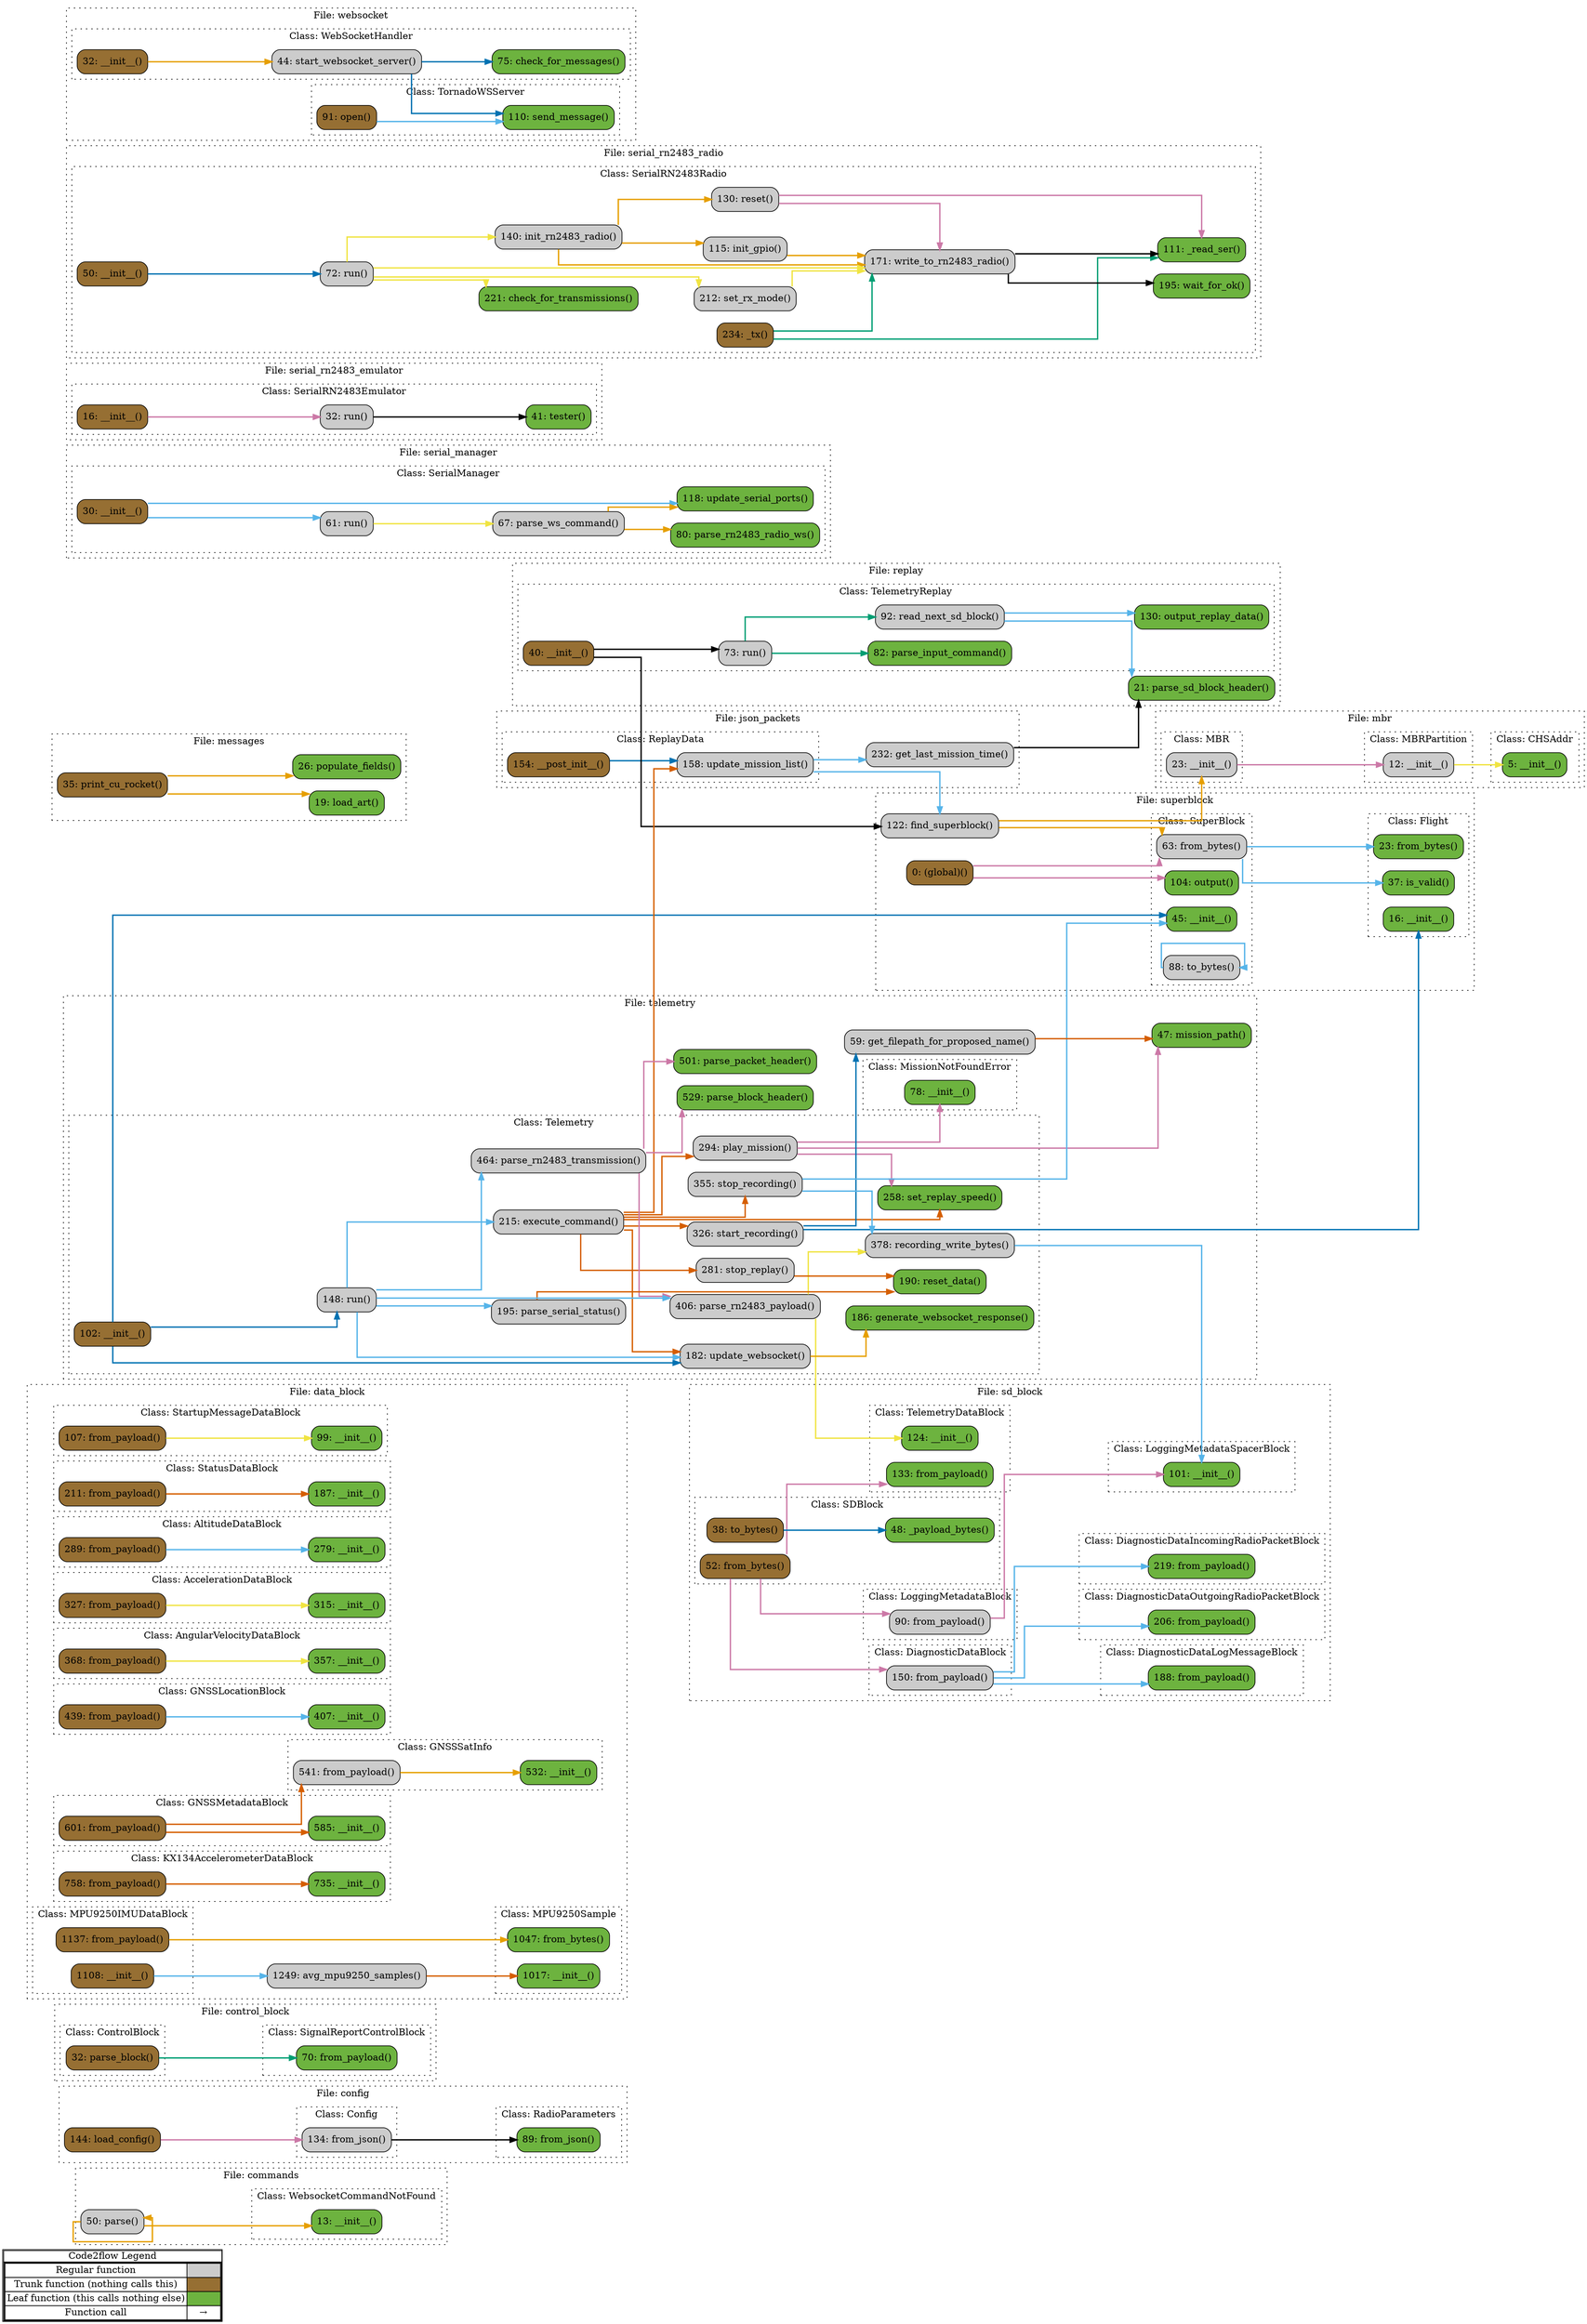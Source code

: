 digraph G {
concentrate=true;
splines="ortho";
rankdir="LR";
subgraph legend{
    rank = min;
    label = "legend";
    Legend [shape=none, margin=0, label = <
        <table cellspacing="0" cellpadding="0" border="1"><tr><td>Code2flow Legend</td></tr><tr><td>
        <table cellspacing="0">
        <tr><td>Regular function</td><td width="50px" bgcolor='#cccccc'></td></tr>
        <tr><td>Trunk function (nothing calls this)</td><td bgcolor='#966F33'></td></tr>
        <tr><td>Leaf function (this calls nothing else)</td><td bgcolor='#6db33f'></td></tr>
        <tr><td>Function call</td><td><font color='black'>&#8594;</font></td></tr>
        </table></td></tr></table>
        >];
}node_a41ce192 [label="13: __init__()" name="commands::WebsocketCommandNotFound.__init__" shape="rect" style="rounded,filled" fillcolor="#6db33f" ];
node_48982909 [label="50: parse()" name="commands::parse" shape="rect" style="rounded,filled" fillcolor="#cccccc" ];
node_32825470 [label="134: from_json()" name="config::Config.from_json" shape="rect" style="rounded,filled" fillcolor="#cccccc" ];
node_0f0449f1 [label="89: from_json()" name="config::RadioParameters.from_json" shape="rect" style="rounded,filled" fillcolor="#6db33f" ];
node_d4aa8817 [label="144: load_config()" name="config::load_config" shape="rect" style="rounded,filled" fillcolor="#966F33" ];
node_eca3792b [label="32: parse_block()" name="control_block::ControlBlock.parse_block" shape="rect" style="rounded,filled" fillcolor="#966F33" ];
node_189b624d [label="70: from_payload()" name="control_block::SignalReportControlBlock.from_payload" shape="rect" style="rounded,filled" fillcolor="#6db33f" ];
node_dc6a2afd [label="315: __init__()" name="data_block::AccelerationDataBlock.__init__" shape="rect" style="rounded,filled" fillcolor="#6db33f" ];
node_09bcab64 [label="327: from_payload()" name="data_block::AccelerationDataBlock.from_payload" shape="rect" style="rounded,filled" fillcolor="#966F33" ];
node_8764c6be [label="279: __init__()" name="data_block::AltitudeDataBlock.__init__" shape="rect" style="rounded,filled" fillcolor="#6db33f" ];
node_2fac1ad2 [label="289: from_payload()" name="data_block::AltitudeDataBlock.from_payload" shape="rect" style="rounded,filled" fillcolor="#966F33" ];
node_1c2636ec [label="357: __init__()" name="data_block::AngularVelocityDataBlock.__init__" shape="rect" style="rounded,filled" fillcolor="#6db33f" ];
node_9ec2c2ac [label="368: from_payload()" name="data_block::AngularVelocityDataBlock.from_payload" shape="rect" style="rounded,filled" fillcolor="#966F33" ];
node_a50153af [label="407: __init__()" name="data_block::GNSSLocationBlock.__init__" shape="rect" style="rounded,filled" fillcolor="#6db33f" ];
node_7c411592 [label="439: from_payload()" name="data_block::GNSSLocationBlock.from_payload" shape="rect" style="rounded,filled" fillcolor="#966F33" ];
node_e360e046 [label="585: __init__()" name="data_block::GNSSMetadataBlock.__init__" shape="rect" style="rounded,filled" fillcolor="#6db33f" ];
node_5b34be4e [label="601: from_payload()" name="data_block::GNSSMetadataBlock.from_payload" shape="rect" style="rounded,filled" fillcolor="#966F33" ];
node_276098ab [label="532: __init__()" name="data_block::GNSSSatInfo.__init__" shape="rect" style="rounded,filled" fillcolor="#6db33f" ];
node_88ef1681 [label="541: from_payload()" name="data_block::GNSSSatInfo.from_payload" shape="rect" style="rounded,filled" fillcolor="#cccccc" ];
node_1909e729 [label="735: __init__()" name="data_block::KX134AccelerometerDataBlock.__init__" shape="rect" style="rounded,filled" fillcolor="#6db33f" ];
node_0283cc46 [label="758: from_payload()" name="data_block::KX134AccelerometerDataBlock.from_payload" shape="rect" style="rounded,filled" fillcolor="#966F33" ];
node_176b2e0a [label="1108: __init__()" name="data_block::MPU9250IMUDataBlock.__init__" shape="rect" style="rounded,filled" fillcolor="#966F33" ];
node_a1f39af1 [label="1137: from_payload()" name="data_block::MPU9250IMUDataBlock.from_payload" shape="rect" style="rounded,filled" fillcolor="#966F33" ];
node_2a46d055 [label="1017: __init__()" name="data_block::MPU9250Sample.__init__" shape="rect" style="rounded,filled" fillcolor="#6db33f" ];
node_20e071ab [label="1047: from_bytes()" name="data_block::MPU9250Sample.from_bytes" shape="rect" style="rounded,filled" fillcolor="#6db33f" ];
node_69dd8215 [label="99: __init__()" name="data_block::StartupMessageDataBlock.__init__" shape="rect" style="rounded,filled" fillcolor="#6db33f" ];
node_6f79bc74 [label="107: from_payload()" name="data_block::StartupMessageDataBlock.from_payload" shape="rect" style="rounded,filled" fillcolor="#966F33" ];
node_10eba3d0 [label="187: __init__()" name="data_block::StatusDataBlock.__init__" shape="rect" style="rounded,filled" fillcolor="#6db33f" ];
node_d4d1c53e [label="211: from_payload()" name="data_block::StatusDataBlock.from_payload" shape="rect" style="rounded,filled" fillcolor="#966F33" ];
node_4db048be [label="1249: avg_mpu9250_samples()" name="data_block::avg_mpu9250_samples" shape="rect" style="rounded,filled" fillcolor="#cccccc" ];
node_de9462fd [label="154: __post_init__()" name="json_packets::ReplayData.__post_init__" shape="rect" style="rounded,filled" fillcolor="#966F33" ];
node_773d9aca [label="158: update_mission_list()" name="json_packets::ReplayData.update_mission_list" shape="rect" style="rounded,filled" fillcolor="#cccccc" ];
node_79922860 [label="232: get_last_mission_time()" name="json_packets::get_last_mission_time" shape="rect" style="rounded,filled" fillcolor="#cccccc" ];
node_620652b0 [label="5: __init__()" name="mbr::CHSAddr.__init__" shape="rect" style="rounded,filled" fillcolor="#6db33f" ];
node_54966ee7 [label="23: __init__()" name="mbr::MBR.__init__" shape="rect" style="rounded,filled" fillcolor="#cccccc" ];
node_36bad52c [label="12: __init__()" name="mbr::MBRPartition.__init__" shape="rect" style="rounded,filled" fillcolor="#cccccc" ];
node_32f0ee99 [label="19: load_art()" name="messages::load_art" shape="rect" style="rounded,filled" fillcolor="#6db33f" ];
node_3a188d8e [label="26: populate_fields()" name="messages::populate_fields" shape="rect" style="rounded,filled" fillcolor="#6db33f" ];
node_33d98769 [label="35: print_cu_rocket()" name="messages::print_cu_rocket" shape="rect" style="rounded,filled" fillcolor="#966F33" ];
node_d681b6b0 [label="40: __init__()" name="replay::TelemetryReplay.__init__" shape="rect" style="rounded,filled" fillcolor="#966F33" ];
node_16637ea7 [label="130: output_replay_data()" name="replay::TelemetryReplay.output_replay_data" shape="rect" style="rounded,filled" fillcolor="#6db33f" ];
node_cd1e5963 [label="82: parse_input_command()" name="replay::TelemetryReplay.parse_input_command" shape="rect" style="rounded,filled" fillcolor="#6db33f" ];
node_1cb02d8a [label="92: read_next_sd_block()" name="replay::TelemetryReplay.read_next_sd_block" shape="rect" style="rounded,filled" fillcolor="#cccccc" ];
node_5ebc534b [label="73: run()" name="replay::TelemetryReplay.run" shape="rect" style="rounded,filled" fillcolor="#cccccc" ];
node_ca51b37e [label="21: parse_sd_block_header()" name="replay::parse_sd_block_header" shape="rect" style="rounded,filled" fillcolor="#6db33f" ];
node_fee8d5ba [label="150: from_payload()" name="sd_block::DiagnosticDataBlock.from_payload" shape="rect" style="rounded,filled" fillcolor="#cccccc" ];
node_a3601683 [label="219: from_payload()" name="sd_block::DiagnosticDataIncomingRadioPacketBlock.from_payload" shape="rect" style="rounded,filled" fillcolor="#6db33f" ];
node_a9411cd3 [label="188: from_payload()" name="sd_block::DiagnosticDataLogMessageBlock.from_payload" shape="rect" style="rounded,filled" fillcolor="#6db33f" ];
node_d7c50d4a [label="206: from_payload()" name="sd_block::DiagnosticDataOutgoingRadioPacketBlock.from_payload" shape="rect" style="rounded,filled" fillcolor="#6db33f" ];
node_7c5a81ff [label="90: from_payload()" name="sd_block::LoggingMetadataBlock.from_payload" shape="rect" style="rounded,filled" fillcolor="#cccccc" ];
node_661e8dad [label="101: __init__()" name="sd_block::LoggingMetadataSpacerBlock.__init__" shape="rect" style="rounded,filled" fillcolor="#6db33f" ];
node_f8e6d54e [label="48: _payload_bytes()" name="sd_block::SDBlock._payload_bytes" shape="rect" style="rounded,filled" fillcolor="#6db33f" ];
node_3deecbd7 [label="52: from_bytes()" name="sd_block::SDBlock.from_bytes" shape="rect" style="rounded,filled" fillcolor="#966F33" ];
node_044b74b5 [label="38: to_bytes()" name="sd_block::SDBlock.to_bytes" shape="rect" style="rounded,filled" fillcolor="#966F33" ];
node_ae3ef911 [label="124: __init__()" name="sd_block::TelemetryDataBlock.__init__" shape="rect" style="rounded,filled" fillcolor="#6db33f" ];
node_7656adf6 [label="133: from_payload()" name="sd_block::TelemetryDataBlock.from_payload" shape="rect" style="rounded,filled" fillcolor="#6db33f" ];
node_8d894b6a [label="30: __init__()" name="serial_manager::SerialManager.__init__" shape="rect" style="rounded,filled" fillcolor="#966F33" ];
node_49b440b7 [label="80: parse_rn2483_radio_ws()" name="serial_manager::SerialManager.parse_rn2483_radio_ws" shape="rect" style="rounded,filled" fillcolor="#6db33f" ];
node_539a9169 [label="67: parse_ws_command()" name="serial_manager::SerialManager.parse_ws_command" shape="rect" style="rounded,filled" fillcolor="#cccccc" ];
node_84e6bd84 [label="61: run()" name="serial_manager::SerialManager.run" shape="rect" style="rounded,filled" fillcolor="#cccccc" ];
node_6cb4f755 [label="118: update_serial_ports()" name="serial_manager::SerialManager.update_serial_ports" shape="rect" style="rounded,filled" fillcolor="#6db33f" ];
node_09323647 [label="16: __init__()" name="serial_rn2483_emulator::SerialRN2483Emulator.__init__" shape="rect" style="rounded,filled" fillcolor="#966F33" ];
node_00d595b0 [label="32: run()" name="serial_rn2483_emulator::SerialRN2483Emulator.run" shape="rect" style="rounded,filled" fillcolor="#cccccc" ];
node_cac5a987 [label="41: tester()" name="serial_rn2483_emulator::SerialRN2483Emulator.tester" shape="rect" style="rounded,filled" fillcolor="#6db33f" ];
node_71793f15 [label="50: __init__()" name="serial_rn2483_radio::SerialRN2483Radio.__init__" shape="rect" style="rounded,filled" fillcolor="#966F33" ];
node_4cf3cdee [label="111: _read_ser()" name="serial_rn2483_radio::SerialRN2483Radio._read_ser" shape="rect" style="rounded,filled" fillcolor="#6db33f" ];
node_0afce143 [label="234: _tx()" name="serial_rn2483_radio::SerialRN2483Radio._tx" shape="rect" style="rounded,filled" fillcolor="#966F33" ];
node_bc980b2f [label="221: check_for_transmissions()" name="serial_rn2483_radio::SerialRN2483Radio.check_for_transmissions" shape="rect" style="rounded,filled" fillcolor="#6db33f" ];
node_f8a7dec9 [label="115: init_gpio()" name="serial_rn2483_radio::SerialRN2483Radio.init_gpio" shape="rect" style="rounded,filled" fillcolor="#cccccc" ];
node_49745b01 [label="140: init_rn2483_radio()" name="serial_rn2483_radio::SerialRN2483Radio.init_rn2483_radio" shape="rect" style="rounded,filled" fillcolor="#cccccc" ];
node_a2985aef [label="130: reset()" name="serial_rn2483_radio::SerialRN2483Radio.reset" shape="rect" style="rounded,filled" fillcolor="#cccccc" ];
node_cf3cfb74 [label="72: run()" name="serial_rn2483_radio::SerialRN2483Radio.run" shape="rect" style="rounded,filled" fillcolor="#cccccc" ];
node_89f60e14 [label="212: set_rx_mode()" name="serial_rn2483_radio::SerialRN2483Radio.set_rx_mode" shape="rect" style="rounded,filled" fillcolor="#cccccc" ];
node_70cca153 [label="195: wait_for_ok()" name="serial_rn2483_radio::SerialRN2483Radio.wait_for_ok" shape="rect" style="rounded,filled" fillcolor="#6db33f" ];
node_6ca7a398 [label="171: write_to_rn2483_radio()" name="serial_rn2483_radio::SerialRN2483Radio.write_to_rn2483_radio" shape="rect" style="rounded,filled" fillcolor="#cccccc" ];
node_5c4ab74f [label="0: (global)()" name="superblock::(global)" shape="rect" style="rounded,filled" fillcolor="#966F33" ];
node_663dcf10 [label="16: __init__()" name="superblock::Flight.__init__" shape="rect" style="rounded,filled" fillcolor="#6db33f" ];
node_1ca4b8e1 [label="23: from_bytes()" name="superblock::Flight.from_bytes" shape="rect" style="rounded,filled" fillcolor="#6db33f" ];
node_ae3004e6 [label="37: is_valid()" name="superblock::Flight.is_valid" shape="rect" style="rounded,filled" fillcolor="#6db33f" ];
node_1e4527e4 [label="45: __init__()" name="superblock::SuperBlock.__init__" shape="rect" style="rounded,filled" fillcolor="#6db33f" ];
node_75d13b7a [label="63: from_bytes()" name="superblock::SuperBlock.from_bytes" shape="rect" style="rounded,filled" fillcolor="#cccccc" ];
node_d99ac9a6 [label="104: output()" name="superblock::SuperBlock.output" shape="rect" style="rounded,filled" fillcolor="#6db33f" ];
node_01d529da [label="88: to_bytes()" name="superblock::SuperBlock.to_bytes" shape="rect" style="rounded,filled" fillcolor="#cccccc" ];
node_78781b29 [label="122: find_superblock()" name="superblock::find_superblock" shape="rect" style="rounded,filled" fillcolor="#cccccc" ];
node_dfc4272f [label="78: __init__()" name="telemetry::MissionNotFoundError.__init__" shape="rect" style="rounded,filled" fillcolor="#6db33f" ];
node_38de3525 [label="102: __init__()" name="telemetry::Telemetry.__init__" shape="rect" style="rounded,filled" fillcolor="#966F33" ];
node_29f04066 [label="215: execute_command()" name="telemetry::Telemetry.execute_command" shape="rect" style="rounded,filled" fillcolor="#cccccc" ];
node_3766faa6 [label="186: generate_websocket_response()" name="telemetry::Telemetry.generate_websocket_response" shape="rect" style="rounded,filled" fillcolor="#6db33f" ];
node_a5ed30b4 [label="406: parse_rn2483_payload()" name="telemetry::Telemetry.parse_rn2483_payload" shape="rect" style="rounded,filled" fillcolor="#cccccc" ];
node_e8576a17 [label="464: parse_rn2483_transmission()" name="telemetry::Telemetry.parse_rn2483_transmission" shape="rect" style="rounded,filled" fillcolor="#cccccc" ];
node_2f094a26 [label="195: parse_serial_status()" name="telemetry::Telemetry.parse_serial_status" shape="rect" style="rounded,filled" fillcolor="#cccccc" ];
node_66a7e2e7 [label="294: play_mission()" name="telemetry::Telemetry.play_mission" shape="rect" style="rounded,filled" fillcolor="#cccccc" ];
node_fc2ad8e2 [label="378: recording_write_bytes()" name="telemetry::Telemetry.recording_write_bytes" shape="rect" style="rounded,filled" fillcolor="#cccccc" ];
node_b5f9c897 [label="190: reset_data()" name="telemetry::Telemetry.reset_data" shape="rect" style="rounded,filled" fillcolor="#6db33f" ];
node_a7f1453a [label="148: run()" name="telemetry::Telemetry.run" shape="rect" style="rounded,filled" fillcolor="#cccccc" ];
node_cfa75cef [label="258: set_replay_speed()" name="telemetry::Telemetry.set_replay_speed" shape="rect" style="rounded,filled" fillcolor="#6db33f" ];
node_561877d5 [label="326: start_recording()" name="telemetry::Telemetry.start_recording" shape="rect" style="rounded,filled" fillcolor="#cccccc" ];
node_fa0cb31a [label="355: stop_recording()" name="telemetry::Telemetry.stop_recording" shape="rect" style="rounded,filled" fillcolor="#cccccc" ];
node_eb6e3186 [label="281: stop_replay()" name="telemetry::Telemetry.stop_replay" shape="rect" style="rounded,filled" fillcolor="#cccccc" ];
node_64699b99 [label="182: update_websocket()" name="telemetry::Telemetry.update_websocket" shape="rect" style="rounded,filled" fillcolor="#cccccc" ];
node_c4bd8e1e [label="59: get_filepath_for_proposed_name()" name="telemetry::get_filepath_for_proposed_name" shape="rect" style="rounded,filled" fillcolor="#cccccc" ];
node_edde4807 [label="47: mission_path()" name="telemetry::mission_path" shape="rect" style="rounded,filled" fillcolor="#6db33f" ];
node_4a4aed76 [label="529: parse_block_header()" name="telemetry::parse_block_header" shape="rect" style="rounded,filled" fillcolor="#6db33f" ];
node_82d6db80 [label="501: parse_packet_header()" name="telemetry::parse_packet_header" shape="rect" style="rounded,filled" fillcolor="#6db33f" ];
node_b1e86d8a [label="91: open()" name="websocket::TornadoWSServer.open" shape="rect" style="rounded,filled" fillcolor="#966F33" ];
node_b85a7044 [label="110: send_message()" name="websocket::TornadoWSServer.send_message" shape="rect" style="rounded,filled" fillcolor="#6db33f" ];
node_00d808b1 [label="32: __init__()" name="websocket::WebSocketHandler.__init__" shape="rect" style="rounded,filled" fillcolor="#966F33" ];
node_e304817f [label="75: check_for_messages()" name="websocket::WebSocketHandler.check_for_messages" shape="rect" style="rounded,filled" fillcolor="#6db33f" ];
node_a3bdf935 [label="44: start_websocket_server()" name="websocket::WebSocketHandler.start_websocket_server" shape="rect" style="rounded,filled" fillcolor="#cccccc" ];
node_48982909 -> node_a41ce192 [color="#E69F00" penwidth="2"];
node_48982909 -> node_48982909 [color="#E69F00" penwidth="2"];
node_32825470 -> node_0f0449f1 [color="#000000" penwidth="2"];
node_d4aa8817 -> node_32825470 [color="#CC79A7" penwidth="2"];
node_eca3792b -> node_189b624d [color="#009E73" penwidth="2"];
node_09bcab64 -> node_dc6a2afd [color="#F0E442" penwidth="2"];
node_2fac1ad2 -> node_8764c6be [color="#56B4E9" penwidth="2"];
node_9ec2c2ac -> node_1c2636ec [color="#F0E442" penwidth="2"];
node_7c411592 -> node_a50153af [color="#56B4E9" penwidth="2"];
node_5b34be4e -> node_e360e046 [color="#D55E00" penwidth="2"];
node_5b34be4e -> node_88ef1681 [color="#D55E00" penwidth="2"];
node_88ef1681 -> node_276098ab [color="#E69F00" penwidth="2"];
node_0283cc46 -> node_1909e729 [color="#D55E00" penwidth="2"];
node_176b2e0a -> node_4db048be [color="#56B4E9" penwidth="2"];
node_a1f39af1 -> node_20e071ab [color="#E69F00" penwidth="2"];
node_6f79bc74 -> node_69dd8215 [color="#F0E442" penwidth="2"];
node_d4d1c53e -> node_10eba3d0 [color="#D55E00" penwidth="2"];
node_4db048be -> node_2a46d055 [color="#D55E00" penwidth="2"];
node_de9462fd -> node_773d9aca [color="#0072B2" penwidth="2"];
node_773d9aca -> node_79922860 [color="#56B4E9" penwidth="2"];
node_773d9aca -> node_78781b29 [color="#56B4E9" penwidth="2"];
node_79922860 -> node_ca51b37e [color="#000000" penwidth="2"];
node_54966ee7 -> node_36bad52c [color="#CC79A7" penwidth="2"];
node_36bad52c -> node_620652b0 [color="#F0E442" penwidth="2"];
node_36bad52c -> node_620652b0 [color="#F0E442" penwidth="2"];
node_33d98769 -> node_32f0ee99 [color="#E69F00" penwidth="2"];
node_33d98769 -> node_3a188d8e [color="#E69F00" penwidth="2"];
node_d681b6b0 -> node_5ebc534b [color="#000000" penwidth="2"];
node_d681b6b0 -> node_78781b29 [color="#000000" penwidth="2"];
node_1cb02d8a -> node_16637ea7 [color="#56B4E9" penwidth="2"];
node_1cb02d8a -> node_ca51b37e [color="#56B4E9" penwidth="2"];
node_5ebc534b -> node_cd1e5963 [color="#009E73" penwidth="2"];
node_5ebc534b -> node_1cb02d8a [color="#009E73" penwidth="2"];
node_fee8d5ba -> node_a3601683 [color="#56B4E9" penwidth="2"];
node_fee8d5ba -> node_a9411cd3 [color="#56B4E9" penwidth="2"];
node_fee8d5ba -> node_d7c50d4a [color="#56B4E9" penwidth="2"];
node_7c5a81ff -> node_661e8dad [color="#CC79A7" penwidth="2"];
node_3deecbd7 -> node_fee8d5ba [color="#CC79A7" penwidth="2"];
node_3deecbd7 -> node_7c5a81ff [color="#CC79A7" penwidth="2"];
node_3deecbd7 -> node_7656adf6 [color="#CC79A7" penwidth="2"];
node_044b74b5 -> node_f8e6d54e [color="#0072B2" penwidth="2"];
node_8d894b6a -> node_84e6bd84 [color="#56B4E9" penwidth="2"];
node_8d894b6a -> node_6cb4f755 [color="#56B4E9" penwidth="2"];
node_539a9169 -> node_49b440b7 [color="#E69F00" penwidth="2"];
node_539a9169 -> node_6cb4f755 [color="#E69F00" penwidth="2"];
node_84e6bd84 -> node_539a9169 [color="#F0E442" penwidth="2"];
node_09323647 -> node_00d595b0 [color="#CC79A7" penwidth="2"];
node_00d595b0 -> node_cac5a987 [color="#000000" penwidth="2"];
node_71793f15 -> node_cf3cfb74 [color="#0072B2" penwidth="2"];
node_0afce143 -> node_4cf3cdee [color="#009E73" penwidth="2"];
node_0afce143 -> node_6ca7a398 [color="#009E73" penwidth="2"];
node_0afce143 -> node_6ca7a398 [color="#009E73" penwidth="2"];
node_f8a7dec9 -> node_6ca7a398 [color="#E69F00" penwidth="2"];
node_f8a7dec9 -> node_6ca7a398 [color="#E69F00" penwidth="2"];
node_f8a7dec9 -> node_6ca7a398 [color="#E69F00" penwidth="2"];
node_f8a7dec9 -> node_6ca7a398 [color="#E69F00" penwidth="2"];
node_f8a7dec9 -> node_6ca7a398 [color="#E69F00" penwidth="2"];
node_f8a7dec9 -> node_6ca7a398 [color="#E69F00" penwidth="2"];
node_f8a7dec9 -> node_6ca7a398 [color="#E69F00" penwidth="2"];
node_49745b01 -> node_f8a7dec9 [color="#E69F00" penwidth="2"];
node_49745b01 -> node_a2985aef [color="#E69F00" penwidth="2"];
node_49745b01 -> node_6ca7a398 [color="#E69F00" penwidth="2"];
node_a2985aef -> node_4cf3cdee [color="#CC79A7" penwidth="2"];
node_a2985aef -> node_6ca7a398 [color="#CC79A7" penwidth="2"];
node_cf3cfb74 -> node_bc980b2f [color="#F0E442" penwidth="2"];
node_cf3cfb74 -> node_49745b01 [color="#F0E442" penwidth="2"];
node_cf3cfb74 -> node_89f60e14 [color="#F0E442" penwidth="2"];
node_cf3cfb74 -> node_89f60e14 [color="#F0E442" penwidth="2"];
node_cf3cfb74 -> node_6ca7a398 [color="#F0E442" penwidth="2"];
node_89f60e14 -> node_6ca7a398 [color="#F0E442" penwidth="2"];
node_89f60e14 -> node_6ca7a398 [color="#F0E442" penwidth="2"];
node_89f60e14 -> node_6ca7a398 [color="#F0E442" penwidth="2"];
node_6ca7a398 -> node_4cf3cdee [color="#000000" penwidth="2"];
node_6ca7a398 -> node_70cca153 [color="#000000" penwidth="2"];
node_5c4ab74f -> node_75d13b7a [color="#CC79A7" penwidth="2"];
node_5c4ab74f -> node_d99ac9a6 [color="#CC79A7" penwidth="2"];
node_75d13b7a -> node_1ca4b8e1 [color="#56B4E9" penwidth="2"];
node_75d13b7a -> node_ae3004e6 [color="#56B4E9" penwidth="2"];
node_01d529da -> node_01d529da [color="#56B4E9" penwidth="2"];
node_78781b29 -> node_54966ee7 [color="#E69F00" penwidth="2"];
node_78781b29 -> node_75d13b7a [color="#E69F00" penwidth="2"];
node_38de3525 -> node_1e4527e4 [color="#0072B2" penwidth="2"];
node_38de3525 -> node_a7f1453a [color="#0072B2" penwidth="2"];
node_38de3525 -> node_64699b99 [color="#0072B2" penwidth="2"];
node_29f04066 -> node_773d9aca [color="#D55E00" penwidth="2"];
node_29f04066 -> node_66a7e2e7 [color="#D55E00" penwidth="2"];
node_29f04066 -> node_cfa75cef [color="#D55E00" penwidth="2"];
node_29f04066 -> node_cfa75cef [color="#D55E00" penwidth="2"];
node_29f04066 -> node_cfa75cef [color="#D55E00" penwidth="2"];
node_29f04066 -> node_561877d5 [color="#D55E00" penwidth="2"];
node_29f04066 -> node_fa0cb31a [color="#D55E00" penwidth="2"];
node_29f04066 -> node_eb6e3186 [color="#D55E00" penwidth="2"];
node_29f04066 -> node_64699b99 [color="#D55E00" penwidth="2"];
node_a5ed30b4 -> node_ae3ef911 [color="#F0E442" penwidth="2"];
node_a5ed30b4 -> node_fc2ad8e2 [color="#F0E442" penwidth="2"];
node_e8576a17 -> node_a5ed30b4 [color="#CC79A7" penwidth="2"];
node_e8576a17 -> node_4a4aed76 [color="#CC79A7" penwidth="2"];
node_e8576a17 -> node_82d6db80 [color="#CC79A7" penwidth="2"];
node_2f094a26 -> node_b5f9c897 [color="#D55E00" penwidth="2"];
node_66a7e2e7 -> node_dfc4272f [color="#CC79A7" penwidth="2"];
node_66a7e2e7 -> node_cfa75cef [color="#CC79A7" penwidth="2"];
node_66a7e2e7 -> node_edde4807 [color="#CC79A7" penwidth="2"];
node_fc2ad8e2 -> node_661e8dad [color="#56B4E9" penwidth="2"];
node_a7f1453a -> node_29f04066 [color="#56B4E9" penwidth="2"];
node_a7f1453a -> node_a5ed30b4 [color="#56B4E9" penwidth="2"];
node_a7f1453a -> node_e8576a17 [color="#56B4E9" penwidth="2"];
node_a7f1453a -> node_2f094a26 [color="#56B4E9" penwidth="2"];
node_a7f1453a -> node_64699b99 [color="#56B4E9" penwidth="2"];
node_a7f1453a -> node_64699b99 [color="#56B4E9" penwidth="2"];
node_a7f1453a -> node_64699b99 [color="#56B4E9" penwidth="2"];
node_561877d5 -> node_663dcf10 [color="#0072B2" penwidth="2"];
node_561877d5 -> node_c4bd8e1e [color="#0072B2" penwidth="2"];
node_fa0cb31a -> node_1e4527e4 [color="#56B4E9" penwidth="2"];
node_fa0cb31a -> node_fc2ad8e2 [color="#56B4E9" penwidth="2"];
node_eb6e3186 -> node_b5f9c897 [color="#D55E00" penwidth="2"];
node_64699b99 -> node_3766faa6 [color="#E69F00" penwidth="2"];
node_c4bd8e1e -> node_edde4807 [color="#D55E00" penwidth="2"];
node_c4bd8e1e -> node_edde4807 [color="#D55E00" penwidth="2"];
node_b1e86d8a -> node_b85a7044 [color="#56B4E9" penwidth="2"];
node_00d808b1 -> node_a3bdf935 [color="#E69F00" penwidth="2"];
node_a3bdf935 -> node_b85a7044 [color="#0072B2" penwidth="2"];
node_a3bdf935 -> node_e304817f [color="#0072B2" penwidth="2"];
subgraph cluster_4cd275af {
    node_48982909;
    label="File: commands";
    name="commands";
    style="filled";
    graph[style=dotted];
    subgraph cluster_9b2a1532 {
        node_a41ce192;
        label="Class: WebsocketCommandNotFound";
        name="WebsocketCommandNotFound";
        style="filled";
        graph[style=dotted];
    };
};
subgraph cluster_e164f492 {
    node_d4aa8817;
    label="File: config";
    name="config";
    style="filled";
    graph[style=dotted];
    subgraph cluster_77859b6f {
        node_0f0449f1;
        label="Class: RadioParameters";
        name="RadioParameters";
        style="filled";
        graph[style=dotted];
    };
    subgraph cluster_bd0f48f4 {
        node_32825470;
        label="Class: Config";
        name="Config";
        style="filled";
        graph[style=dotted];
    };
};
subgraph cluster_6c677cde {
    label="File: control_block";
    name="control_block";
    style="filled";
    graph[style=dotted];
    subgraph cluster_f6988bbb {
        node_eca3792b;
        label="Class: ControlBlock";
        name="ControlBlock";
        style="filled";
        graph[style=dotted];
    };
    subgraph cluster_6b0f1ef0 {
        node_189b624d;
        label="Class: SignalReportControlBlock";
        name="SignalReportControlBlock";
        style="filled";
        graph[style=dotted];
    };
};
subgraph cluster_229f82b4 {
    node_4db048be;
    label="File: data_block";
    name="data_block";
    style="filled";
    graph[style=dotted];
    subgraph cluster_0ae36d33 {
        node_69dd8215 node_6f79bc74;
        label="Class: StartupMessageDataBlock";
        name="StartupMessageDataBlock";
        style="filled";
        graph[style=dotted];
    };
    subgraph cluster_b78d26b2 {
        node_10eba3d0 node_d4d1c53e;
        label="Class: StatusDataBlock";
        name="StatusDataBlock";
        style="filled";
        graph[style=dotted];
    };
    subgraph cluster_fda2a05b {
        node_8764c6be node_2fac1ad2;
        label="Class: AltitudeDataBlock";
        name="AltitudeDataBlock";
        style="filled";
        graph[style=dotted];
    };
    subgraph cluster_01e685e3 {
        node_dc6a2afd node_09bcab64;
        label="Class: AccelerationDataBlock";
        name="AccelerationDataBlock";
        style="filled";
        graph[style=dotted];
    };
    subgraph cluster_82a404d9 {
        node_1c2636ec node_9ec2c2ac;
        label="Class: AngularVelocityDataBlock";
        name="AngularVelocityDataBlock";
        style="filled";
        graph[style=dotted];
    };
    subgraph cluster_7dd5dded {
        node_a50153af node_7c411592;
        label="Class: GNSSLocationBlock";
        name="GNSSLocationBlock";
        style="filled";
        graph[style=dotted];
    };
    subgraph cluster_97e8eca7 {
        node_276098ab node_88ef1681;
        label="Class: GNSSSatInfo";
        name="GNSSSatInfo";
        style="filled";
        graph[style=dotted];
    };
    subgraph cluster_af8747c7 {
        node_e360e046 node_5b34be4e;
        label="Class: GNSSMetadataBlock";
        name="GNSSMetadataBlock";
        style="filled";
        graph[style=dotted];
    };
    subgraph cluster_20cb4a81 {
        node_1909e729 node_0283cc46;
        label="Class: KX134AccelerometerDataBlock";
        name="KX134AccelerometerDataBlock";
        style="filled";
        graph[style=dotted];
    };
    subgraph cluster_378193e4 {
        node_2a46d055 node_20e071ab;
        label="Class: MPU9250Sample";
        name="MPU9250Sample";
        style="filled";
        graph[style=dotted];
    };
    subgraph cluster_94fcab66 {
        node_176b2e0a node_a1f39af1;
        label="Class: MPU9250IMUDataBlock";
        name="MPU9250IMUDataBlock";
        style="filled";
        graph[style=dotted];
    };
};
subgraph cluster_3445eb94 {
    node_79922860;
    label="File: json_packets";
    name="json_packets";
    style="filled";
    graph[style=dotted];
    subgraph cluster_7e20dad6 {
        node_de9462fd node_773d9aca;
        label="Class: ReplayData";
        name="ReplayData";
        style="filled";
        graph[style=dotted];
    };
};
subgraph cluster_e7fb1493 {
    label="File: mbr";
    name="mbr";
    style="filled";
    graph[style=dotted];
    subgraph cluster_04befa68 {
        node_620652b0;
        label="Class: CHSAddr";
        name="CHSAddr";
        style="filled";
        graph[style=dotted];
    };
    subgraph cluster_61fc0d37 {
        node_36bad52c;
        label="Class: MBRPartition";
        name="MBRPartition";
        style="filled";
        graph[style=dotted];
    };
    subgraph cluster_0112ad9b {
        node_54966ee7;
        label="Class: MBR";
        name="MBR";
        style="filled";
        graph[style=dotted];
    };
};
subgraph cluster_3ebec468 {
    node_32f0ee99 node_3a188d8e node_33d98769;
    label="File: messages";
    name="messages";
    style="filled";
    graph[style=dotted];
};
subgraph cluster_107d7d1e {
    node_ca51b37e;
    label="File: replay";
    name="replay";
    style="filled";
    graph[style=dotted];
    subgraph cluster_dd9b4b50 {
        node_d681b6b0 node_5ebc534b node_cd1e5963 node_1cb02d8a node_16637ea7;
        label="Class: TelemetryReplay";
        name="TelemetryReplay";
        style="filled";
        graph[style=dotted];
    };
};
subgraph cluster_2c2a4ad4 {
    label="File: sd_block";
    name="sd_block";
    style="filled";
    graph[style=dotted];
    subgraph cluster_8631c3bb {
        node_044b74b5 node_f8e6d54e node_3deecbd7;
        label="Class: SDBlock";
        name="SDBlock";
        style="filled";
        graph[style=dotted];
    };
    subgraph cluster_e1c346e9 {
        node_7c5a81ff;
        label="Class: LoggingMetadataBlock";
        name="LoggingMetadataBlock";
        style="filled";
        graph[style=dotted];
    };
    subgraph cluster_323345a5 {
        node_661e8dad;
        label="Class: LoggingMetadataSpacerBlock";
        name="LoggingMetadataSpacerBlock";
        style="filled";
        graph[style=dotted];
    };
    subgraph cluster_08b88e6c {
        node_ae3ef911 node_7656adf6;
        label="Class: TelemetryDataBlock";
        name="TelemetryDataBlock";
        style="filled";
        graph[style=dotted];
    };
    subgraph cluster_10f1a756 {
        node_fee8d5ba;
        label="Class: DiagnosticDataBlock";
        name="DiagnosticDataBlock";
        style="filled";
        graph[style=dotted];
    };
    subgraph cluster_953897fd {
        node_a9411cd3;
        label="Class: DiagnosticDataLogMessageBlock";
        name="DiagnosticDataLogMessageBlock";
        style="filled";
        graph[style=dotted];
    };
    subgraph cluster_979dd9cb {
        node_d7c50d4a;
        label="Class: DiagnosticDataOutgoingRadioPacketBlock";
        name="DiagnosticDataOutgoingRadioPacketBlock";
        style="filled";
        graph[style=dotted];
    };
    subgraph cluster_21c1df0b {
        node_a3601683;
        label="Class: DiagnosticDataIncomingRadioPacketBlock";
        name="DiagnosticDataIncomingRadioPacketBlock";
        style="filled";
        graph[style=dotted];
    };
};
subgraph cluster_5cb0f101 {
    label="File: serial_manager";
    name="serial_manager";
    style="filled";
    graph[style=dotted];
    subgraph cluster_dd4bcacd {
        node_8d894b6a node_84e6bd84 node_539a9169 node_49b440b7 node_6cb4f755;
        label="Class: SerialManager";
        name="SerialManager";
        style="filled";
        graph[style=dotted];
    };
};
subgraph cluster_dfde3482 {
    label="File: serial_rn2483_emulator";
    name="serial_rn2483_emulator";
    style="filled";
    graph[style=dotted];
    subgraph cluster_da642b75 {
        node_09323647 node_00d595b0 node_cac5a987;
        label="Class: SerialRN2483Emulator";
        name="SerialRN2483Emulator";
        style="filled";
        graph[style=dotted];
    };
};
subgraph cluster_c355e8ee {
    label="File: serial_rn2483_radio";
    name="serial_rn2483_radio";
    style="filled";
    graph[style=dotted];
    subgraph cluster_6e6039ee {
        node_71793f15 node_cf3cfb74 node_4cf3cdee node_f8a7dec9 node_a2985aef node_49745b01 node_6ca7a398 node_70cca153 node_89f60e14 node_bc980b2f node_0afce143;
        label="Class: SerialRN2483Radio";
        name="SerialRN2483Radio";
        style="filled";
        graph[style=dotted];
    };
};
subgraph cluster_5fe05e92 {
    node_78781b29 node_5c4ab74f;
    label="File: superblock";
    name="superblock";
    style="filled";
    graph[style=dotted];
    subgraph cluster_de454f4e {
        node_663dcf10 node_1ca4b8e1 node_ae3004e6;
        label="Class: Flight";
        name="Flight";
        style="filled";
        graph[style=dotted];
    };
    subgraph cluster_27d1e4b4 {
        node_1e4527e4 node_75d13b7a node_01d529da node_d99ac9a6;
        label="Class: SuperBlock";
        name="SuperBlock";
        style="filled";
        graph[style=dotted];
    };
};
subgraph cluster_0fbe038b {
    node_edde4807 node_c4bd8e1e node_82d6db80 node_4a4aed76;
    label="File: telemetry";
    name="telemetry";
    style="filled";
    graph[style=dotted];
    subgraph cluster_89c7ac7b {
        node_dfc4272f;
        label="Class: MissionNotFoundError";
        name="MissionNotFoundError";
        style="filled";
        graph[style=dotted];
    };
    subgraph cluster_6cf4685c {
        node_38de3525 node_a7f1453a node_64699b99 node_3766faa6 node_b5f9c897 node_2f094a26 node_29f04066 node_cfa75cef node_eb6e3186 node_66a7e2e7 node_561877d5 node_fa0cb31a node_fc2ad8e2 node_a5ed30b4 node_e8576a17;
        label="Class: Telemetry";
        name="Telemetry";
        style="filled";
        graph[style=dotted];
    };
};
subgraph cluster_977ebb5c {
    label="File: websocket";
    name="websocket";
    style="filled";
    graph[style=dotted];
    subgraph cluster_f1c097ca {
        node_00d808b1 node_a3bdf935 node_e304817f;
        label="Class: WebSocketHandler";
        name="WebSocketHandler";
        style="filled";
        graph[style=dotted];
    };
    subgraph cluster_6ecf60b5 {
        node_b1e86d8a node_b85a7044;
        label="Class: TornadoWSServer";
        name="TornadoWSServer";
        style="filled";
        graph[style=dotted];
    };
};
}
